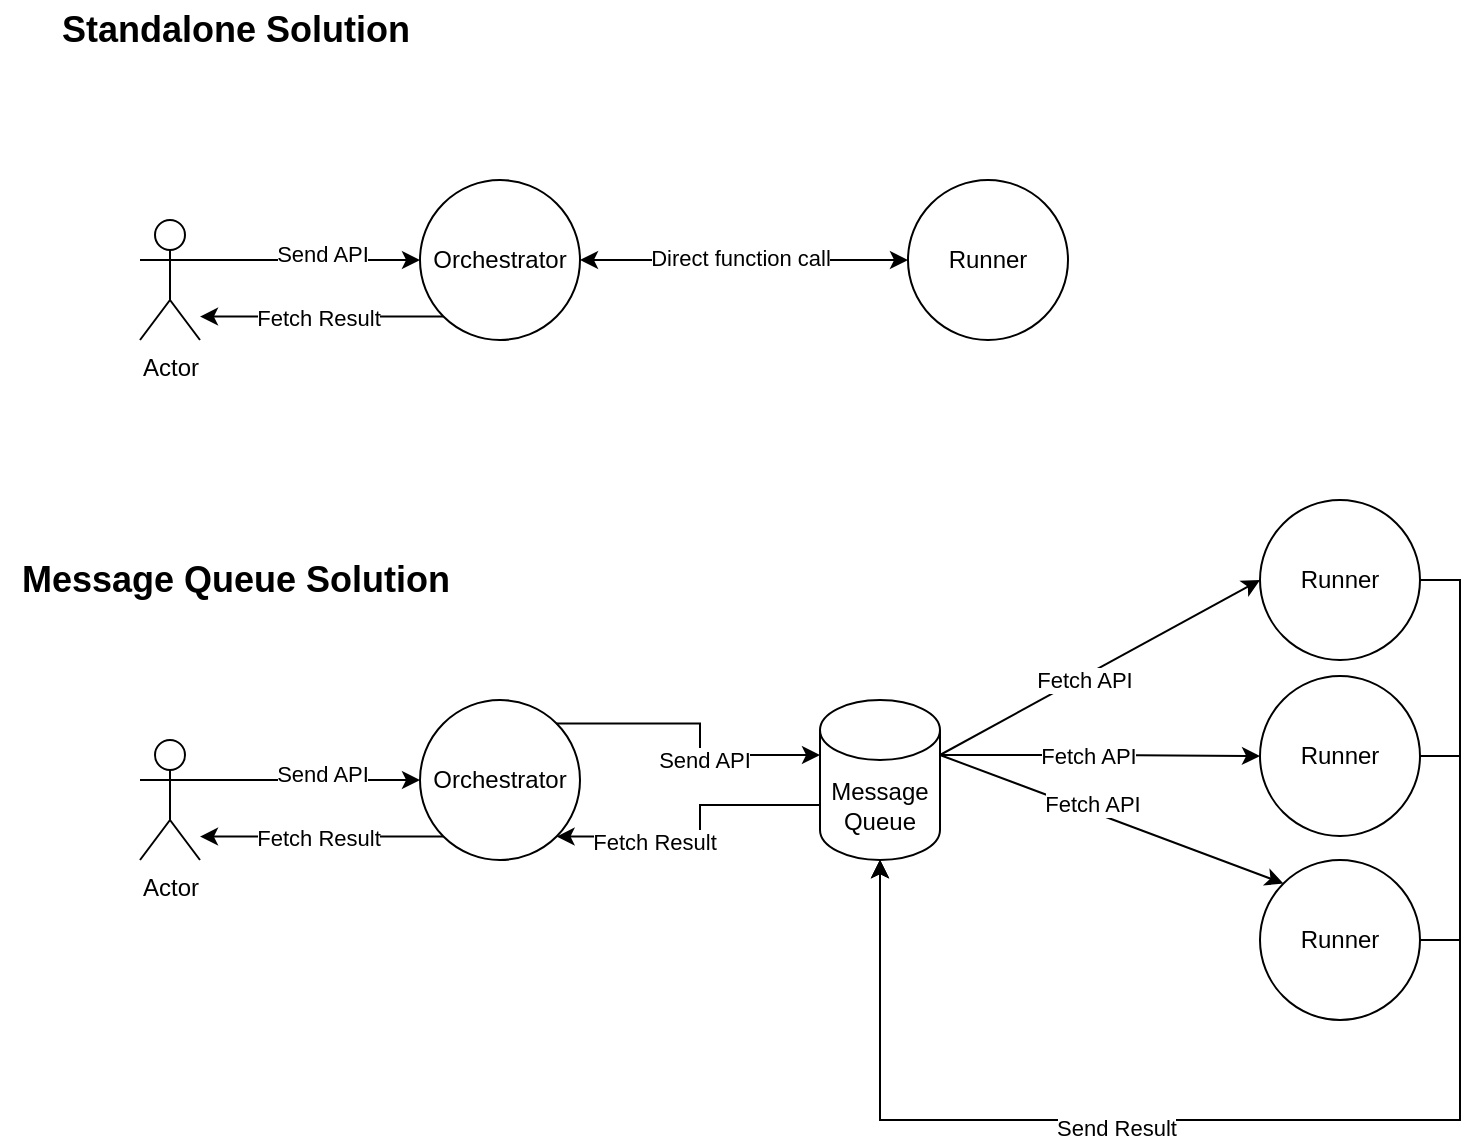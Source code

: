 <mxfile version="22.1.5" type="device">
  <diagram name="Page-1" id="56T4i9o3iqgxtPMCRIvI">
    <mxGraphModel dx="1242" dy="744" grid="1" gridSize="10" guides="1" tooltips="1" connect="1" arrows="1" fold="1" page="1" pageScale="1" pageWidth="827" pageHeight="1169" math="0" shadow="0">
      <root>
        <mxCell id="0" />
        <mxCell id="1" parent="0" />
        <mxCell id="HXSUiqNPdbrsBtVOjVxd-3" value="Runner" style="ellipse;whiteSpace=wrap;html=1;aspect=fixed;" parent="1" vertex="1">
          <mxGeometry x="468" y="120" width="80" height="80" as="geometry" />
        </mxCell>
        <mxCell id="HXSUiqNPdbrsBtVOjVxd-32" style="edgeStyle=orthogonalEdgeStyle;rounded=0;orthogonalLoop=1;jettySize=auto;html=1;exitX=0;exitY=1;exitDx=0;exitDy=0;" parent="1" source="HXSUiqNPdbrsBtVOjVxd-24" target="HXSUiqNPdbrsBtVOjVxd-25" edge="1">
          <mxGeometry relative="1" as="geometry">
            <Array as="points">
              <mxPoint x="164" y="188" />
              <mxPoint x="164" y="188" />
            </Array>
          </mxGeometry>
        </mxCell>
        <mxCell id="JP-eYyz0aiQDp205iI9f-19" value="Fetch Result" style="edgeLabel;html=1;align=center;verticalAlign=middle;resizable=0;points=[];" vertex="1" connectable="0" parent="HXSUiqNPdbrsBtVOjVxd-32">
          <mxGeometry x="0.03" relative="1" as="geometry">
            <mxPoint as="offset" />
          </mxGeometry>
        </mxCell>
        <mxCell id="HXSUiqNPdbrsBtVOjVxd-24" value="Orchestrator" style="ellipse;whiteSpace=wrap;html=1;aspect=fixed;" parent="1" vertex="1">
          <mxGeometry x="224" y="120" width="80" height="80" as="geometry" />
        </mxCell>
        <mxCell id="HXSUiqNPdbrsBtVOjVxd-26" style="edgeStyle=orthogonalEdgeStyle;rounded=0;orthogonalLoop=1;jettySize=auto;html=1;exitX=1;exitY=0.333;exitDx=0;exitDy=0;exitPerimeter=0;entryX=0;entryY=0.5;entryDx=0;entryDy=0;" parent="1" source="HXSUiqNPdbrsBtVOjVxd-25" target="HXSUiqNPdbrsBtVOjVxd-24" edge="1">
          <mxGeometry relative="1" as="geometry" />
        </mxCell>
        <mxCell id="JP-eYyz0aiQDp205iI9f-18" value="Send API" style="edgeLabel;html=1;align=center;verticalAlign=middle;resizable=0;points=[];" vertex="1" connectable="0" parent="HXSUiqNPdbrsBtVOjVxd-26">
          <mxGeometry x="0.109" y="3" relative="1" as="geometry">
            <mxPoint as="offset" />
          </mxGeometry>
        </mxCell>
        <mxCell id="HXSUiqNPdbrsBtVOjVxd-25" value="Actor" style="shape=umlActor;verticalLabelPosition=bottom;verticalAlign=top;html=1;outlineConnect=0;" parent="1" vertex="1">
          <mxGeometry x="84" y="140" width="30" height="60" as="geometry" />
        </mxCell>
        <mxCell id="JP-eYyz0aiQDp205iI9f-7" style="edgeStyle=orthogonalEdgeStyle;rounded=0;orthogonalLoop=1;jettySize=auto;html=1;entryX=0;entryY=0.5;entryDx=0;entryDy=0;endArrow=classic;endFill=1;startArrow=classic;startFill=1;" edge="1" parent="1" source="HXSUiqNPdbrsBtVOjVxd-24" target="HXSUiqNPdbrsBtVOjVxd-3">
          <mxGeometry relative="1" as="geometry">
            <mxPoint x="308" y="157.5" as="sourcePoint" />
          </mxGeometry>
        </mxCell>
        <mxCell id="JP-eYyz0aiQDp205iI9f-45" value="Direct function call" style="edgeLabel;html=1;align=center;verticalAlign=middle;resizable=0;points=[];" vertex="1" connectable="0" parent="JP-eYyz0aiQDp205iI9f-7">
          <mxGeometry x="-0.024" y="1" relative="1" as="geometry">
            <mxPoint as="offset" />
          </mxGeometry>
        </mxCell>
        <mxCell id="JP-eYyz0aiQDp205iI9f-20" value="Runner" style="ellipse;whiteSpace=wrap;html=1;aspect=fixed;" vertex="1" parent="1">
          <mxGeometry x="644" y="280" width="80" height="80" as="geometry" />
        </mxCell>
        <mxCell id="JP-eYyz0aiQDp205iI9f-21" value="Runner" style="ellipse;whiteSpace=wrap;html=1;aspect=fixed;" vertex="1" parent="1">
          <mxGeometry x="644" y="368" width="80" height="80" as="geometry" />
        </mxCell>
        <mxCell id="JP-eYyz0aiQDp205iI9f-22" value="Runner" style="ellipse;whiteSpace=wrap;html=1;aspect=fixed;" vertex="1" parent="1">
          <mxGeometry x="644" y="460" width="80" height="80" as="geometry" />
        </mxCell>
        <mxCell id="JP-eYyz0aiQDp205iI9f-23" style="edgeStyle=orthogonalEdgeStyle;rounded=0;orthogonalLoop=1;jettySize=auto;html=1;exitX=0;exitY=1;exitDx=0;exitDy=0;" edge="1" parent="1" source="JP-eYyz0aiQDp205iI9f-25" target="JP-eYyz0aiQDp205iI9f-28">
          <mxGeometry relative="1" as="geometry">
            <Array as="points">
              <mxPoint x="164" y="448" />
              <mxPoint x="164" y="448" />
            </Array>
          </mxGeometry>
        </mxCell>
        <mxCell id="JP-eYyz0aiQDp205iI9f-24" value="Fetch Result" style="edgeLabel;html=1;align=center;verticalAlign=middle;resizable=0;points=[];" vertex="1" connectable="0" parent="JP-eYyz0aiQDp205iI9f-23">
          <mxGeometry x="0.03" relative="1" as="geometry">
            <mxPoint as="offset" />
          </mxGeometry>
        </mxCell>
        <mxCell id="JP-eYyz0aiQDp205iI9f-25" value="Orchestrator" style="ellipse;whiteSpace=wrap;html=1;aspect=fixed;" vertex="1" parent="1">
          <mxGeometry x="224" y="380" width="80" height="80" as="geometry" />
        </mxCell>
        <mxCell id="JP-eYyz0aiQDp205iI9f-26" style="edgeStyle=orthogonalEdgeStyle;rounded=0;orthogonalLoop=1;jettySize=auto;html=1;exitX=1;exitY=0.333;exitDx=0;exitDy=0;exitPerimeter=0;entryX=0;entryY=0.5;entryDx=0;entryDy=0;" edge="1" parent="1" source="JP-eYyz0aiQDp205iI9f-28" target="JP-eYyz0aiQDp205iI9f-25">
          <mxGeometry relative="1" as="geometry" />
        </mxCell>
        <mxCell id="JP-eYyz0aiQDp205iI9f-27" value="Send API" style="edgeLabel;html=1;align=center;verticalAlign=middle;resizable=0;points=[];" vertex="1" connectable="0" parent="JP-eYyz0aiQDp205iI9f-26">
          <mxGeometry x="0.109" y="3" relative="1" as="geometry">
            <mxPoint as="offset" />
          </mxGeometry>
        </mxCell>
        <mxCell id="JP-eYyz0aiQDp205iI9f-28" value="Actor" style="shape=umlActor;verticalLabelPosition=bottom;verticalAlign=top;html=1;outlineConnect=0;" vertex="1" parent="1">
          <mxGeometry x="84" y="400" width="30" height="60" as="geometry" />
        </mxCell>
        <mxCell id="JP-eYyz0aiQDp205iI9f-29" style="rounded=0;orthogonalLoop=1;jettySize=auto;html=1;exitX=1;exitY=0;exitDx=0;exitDy=27.5;exitPerimeter=0;entryX=0;entryY=0.5;entryDx=0;entryDy=0;" edge="1" parent="1" source="JP-eYyz0aiQDp205iI9f-37" target="JP-eYyz0aiQDp205iI9f-20">
          <mxGeometry relative="1" as="geometry" />
        </mxCell>
        <mxCell id="JP-eYyz0aiQDp205iI9f-30" value="Fetch API" style="edgeLabel;html=1;align=center;verticalAlign=middle;resizable=0;points=[];" vertex="1" connectable="0" parent="JP-eYyz0aiQDp205iI9f-29">
          <mxGeometry x="-0.105" y="-1" relative="1" as="geometry">
            <mxPoint as="offset" />
          </mxGeometry>
        </mxCell>
        <mxCell id="JP-eYyz0aiQDp205iI9f-31" style="edgeStyle=orthogonalEdgeStyle;rounded=0;orthogonalLoop=1;jettySize=auto;html=1;exitX=1;exitY=0;exitDx=0;exitDy=27.5;exitPerimeter=0;entryX=0;entryY=0.5;entryDx=0;entryDy=0;" edge="1" parent="1" source="JP-eYyz0aiQDp205iI9f-37" target="JP-eYyz0aiQDp205iI9f-21">
          <mxGeometry relative="1" as="geometry" />
        </mxCell>
        <mxCell id="JP-eYyz0aiQDp205iI9f-32" value="Fetch API" style="edgeLabel;html=1;align=center;verticalAlign=middle;resizable=0;points=[];" vertex="1" connectable="0" parent="JP-eYyz0aiQDp205iI9f-31">
          <mxGeometry x="-0.078" y="1" relative="1" as="geometry">
            <mxPoint y="1" as="offset" />
          </mxGeometry>
        </mxCell>
        <mxCell id="JP-eYyz0aiQDp205iI9f-33" style="rounded=0;orthogonalLoop=1;jettySize=auto;html=1;exitX=1;exitY=0;exitDx=0;exitDy=27.5;exitPerimeter=0;entryX=0;entryY=0;entryDx=0;entryDy=0;" edge="1" parent="1" source="JP-eYyz0aiQDp205iI9f-37" target="JP-eYyz0aiQDp205iI9f-22">
          <mxGeometry relative="1" as="geometry" />
        </mxCell>
        <mxCell id="JP-eYyz0aiQDp205iI9f-34" value="Fetch API" style="edgeLabel;html=1;align=center;verticalAlign=middle;resizable=0;points=[];" vertex="1" connectable="0" parent="JP-eYyz0aiQDp205iI9f-33">
          <mxGeometry x="-0.13" y="4" relative="1" as="geometry">
            <mxPoint as="offset" />
          </mxGeometry>
        </mxCell>
        <mxCell id="JP-eYyz0aiQDp205iI9f-35" style="edgeStyle=orthogonalEdgeStyle;rounded=0;orthogonalLoop=1;jettySize=auto;html=1;exitX=0;exitY=0;exitDx=0;exitDy=52.5;exitPerimeter=0;entryX=1;entryY=1;entryDx=0;entryDy=0;" edge="1" parent="1" source="JP-eYyz0aiQDp205iI9f-37" target="JP-eYyz0aiQDp205iI9f-25">
          <mxGeometry relative="1" as="geometry" />
        </mxCell>
        <mxCell id="JP-eYyz0aiQDp205iI9f-36" value="Fetch Result" style="edgeLabel;html=1;align=center;verticalAlign=middle;resizable=0;points=[];" vertex="1" connectable="0" parent="JP-eYyz0aiQDp205iI9f-35">
          <mxGeometry x="0.34" y="2" relative="1" as="geometry">
            <mxPoint as="offset" />
          </mxGeometry>
        </mxCell>
        <mxCell id="JP-eYyz0aiQDp205iI9f-37" value="Message&lt;br&gt;Queue" style="shape=cylinder3;whiteSpace=wrap;html=1;boundedLbl=1;backgroundOutline=1;size=15;rotation=0;" vertex="1" parent="1">
          <mxGeometry x="424" y="380" width="60" height="80" as="geometry" />
        </mxCell>
        <mxCell id="JP-eYyz0aiQDp205iI9f-38" style="edgeStyle=orthogonalEdgeStyle;rounded=0;orthogonalLoop=1;jettySize=auto;html=1;exitX=1;exitY=0;exitDx=0;exitDy=0;entryX=0;entryY=0;entryDx=0;entryDy=27.5;entryPerimeter=0;" edge="1" parent="1" source="JP-eYyz0aiQDp205iI9f-25" target="JP-eYyz0aiQDp205iI9f-37">
          <mxGeometry relative="1" as="geometry" />
        </mxCell>
        <mxCell id="JP-eYyz0aiQDp205iI9f-39" value="Send API" style="edgeLabel;html=1;align=center;verticalAlign=middle;resizable=0;points=[];" vertex="1" connectable="0" parent="JP-eYyz0aiQDp205iI9f-38">
          <mxGeometry x="0.214" y="-1" relative="1" as="geometry">
            <mxPoint y="1" as="offset" />
          </mxGeometry>
        </mxCell>
        <mxCell id="JP-eYyz0aiQDp205iI9f-40" style="edgeStyle=orthogonalEdgeStyle;rounded=0;orthogonalLoop=1;jettySize=auto;html=1;exitX=1;exitY=0.5;exitDx=0;exitDy=0;entryX=0.5;entryY=1;entryDx=0;entryDy=0;entryPerimeter=0;" edge="1" parent="1" source="JP-eYyz0aiQDp205iI9f-21" target="JP-eYyz0aiQDp205iI9f-37">
          <mxGeometry relative="1" as="geometry">
            <Array as="points">
              <mxPoint x="744" y="408" />
              <mxPoint x="744" y="590" />
              <mxPoint x="454" y="590" />
            </Array>
          </mxGeometry>
        </mxCell>
        <mxCell id="JP-eYyz0aiQDp205iI9f-41" style="edgeStyle=orthogonalEdgeStyle;rounded=0;orthogonalLoop=1;jettySize=auto;html=1;exitX=1;exitY=0.5;exitDx=0;exitDy=0;entryX=0.5;entryY=1;entryDx=0;entryDy=0;entryPerimeter=0;" edge="1" parent="1" source="JP-eYyz0aiQDp205iI9f-22" target="JP-eYyz0aiQDp205iI9f-37">
          <mxGeometry relative="1" as="geometry">
            <Array as="points">
              <mxPoint x="744" y="500" />
              <mxPoint x="744" y="590" />
              <mxPoint x="454" y="590" />
            </Array>
          </mxGeometry>
        </mxCell>
        <mxCell id="JP-eYyz0aiQDp205iI9f-42" style="edgeStyle=orthogonalEdgeStyle;rounded=0;orthogonalLoop=1;jettySize=auto;html=1;exitX=1;exitY=0.5;exitDx=0;exitDy=0;entryX=0.5;entryY=1;entryDx=0;entryDy=0;entryPerimeter=0;" edge="1" parent="1" source="JP-eYyz0aiQDp205iI9f-20" target="JP-eYyz0aiQDp205iI9f-37">
          <mxGeometry relative="1" as="geometry">
            <Array as="points">
              <mxPoint x="744" y="320" />
              <mxPoint x="744" y="590" />
              <mxPoint x="454" y="590" />
            </Array>
          </mxGeometry>
        </mxCell>
        <mxCell id="JP-eYyz0aiQDp205iI9f-43" value="Send Result" style="edgeLabel;html=1;align=center;verticalAlign=middle;resizable=0;points=[];" vertex="1" connectable="0" parent="JP-eYyz0aiQDp205iI9f-42">
          <mxGeometry x="0.301" y="4" relative="1" as="geometry">
            <mxPoint as="offset" />
          </mxGeometry>
        </mxCell>
        <mxCell id="JP-eYyz0aiQDp205iI9f-44" value="&lt;font style=&quot;font-size: 18px;&quot;&gt;&lt;b&gt;Message Queue Solution&lt;/b&gt;&lt;/font&gt;" style="text;html=1;strokeColor=none;fillColor=none;align=center;verticalAlign=middle;whiteSpace=wrap;rounded=0;" vertex="1" parent="1">
          <mxGeometry x="14" y="305" width="236" height="30" as="geometry" />
        </mxCell>
        <mxCell id="JP-eYyz0aiQDp205iI9f-46" value="&lt;font style=&quot;font-size: 18px;&quot;&gt;&lt;b&gt;Standalone Solution&lt;/b&gt;&lt;/font&gt;" style="text;html=1;strokeColor=none;fillColor=none;align=center;verticalAlign=middle;whiteSpace=wrap;rounded=0;" vertex="1" parent="1">
          <mxGeometry x="14" y="30" width="236" height="30" as="geometry" />
        </mxCell>
      </root>
    </mxGraphModel>
  </diagram>
</mxfile>
